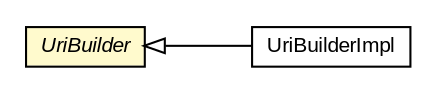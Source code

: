 #!/usr/local/bin/dot
#
# Class diagram 
# Generated by UMLGraph version R5_6-24-gf6e263 (http://www.umlgraph.org/)
#

digraph G {
	edge [fontname="arial",fontsize=10,labelfontname="arial",labelfontsize=10];
	node [fontname="arial",fontsize=10,shape=plaintext];
	nodesep=0.25;
	ranksep=0.5;
	rankdir=LR;
	// io.reinert.requestor.uri.UriBuilderImpl
	c15503 [label=<<table title="io.reinert.requestor.uri.UriBuilderImpl" border="0" cellborder="1" cellspacing="0" cellpadding="2" port="p" href="./UriBuilderImpl.html">
		<tr><td><table border="0" cellspacing="0" cellpadding="1">
<tr><td align="center" balign="center"> UriBuilderImpl </td></tr>
		</table></td></tr>
		</table>>, URL="./UriBuilderImpl.html", fontname="arial", fontcolor="black", fontsize=10.0];
	// io.reinert.requestor.uri.UriBuilder
	c15505 [label=<<table title="io.reinert.requestor.uri.UriBuilder" border="0" cellborder="1" cellspacing="0" cellpadding="2" port="p" bgcolor="lemonChiffon" href="./UriBuilder.html">
		<tr><td><table border="0" cellspacing="0" cellpadding="1">
<tr><td align="center" balign="center"><font face="arial italic"> UriBuilder </font></td></tr>
		</table></td></tr>
		</table>>, URL="./UriBuilder.html", fontname="arial", fontcolor="black", fontsize=10.0];
	//io.reinert.requestor.uri.UriBuilderImpl extends io.reinert.requestor.uri.UriBuilder
	c15505:p -> c15503:p [dir=back,arrowtail=empty];
}

